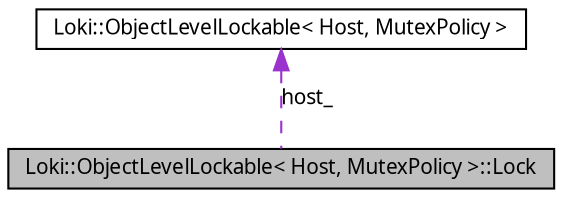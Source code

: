 digraph G
{
  bgcolor="transparent";
  edge [fontname="FreeSans.ttf",fontsize=10,labelfontname="FreeSans.ttf",labelfontsize=10];
  node [fontname="FreeSans.ttf",fontsize=10,shape=record];
  Node1 [label="Loki::ObjectLevelLockable\< Host, MutexPolicy \>::Lock",height=0.2,width=0.4,color="black", fillcolor="grey75", style="filled" fontcolor="black"];
  Node2 -> Node1 [dir=back,color="darkorchid3",fontsize=10,style="dashed",label="host_",fontname="FreeSans.ttf"];
  Node2 [label="Loki::ObjectLevelLockable\< Host, MutexPolicy \>",height=0.2,width=0.4,color="black",URL="$a00694.html"];
}
